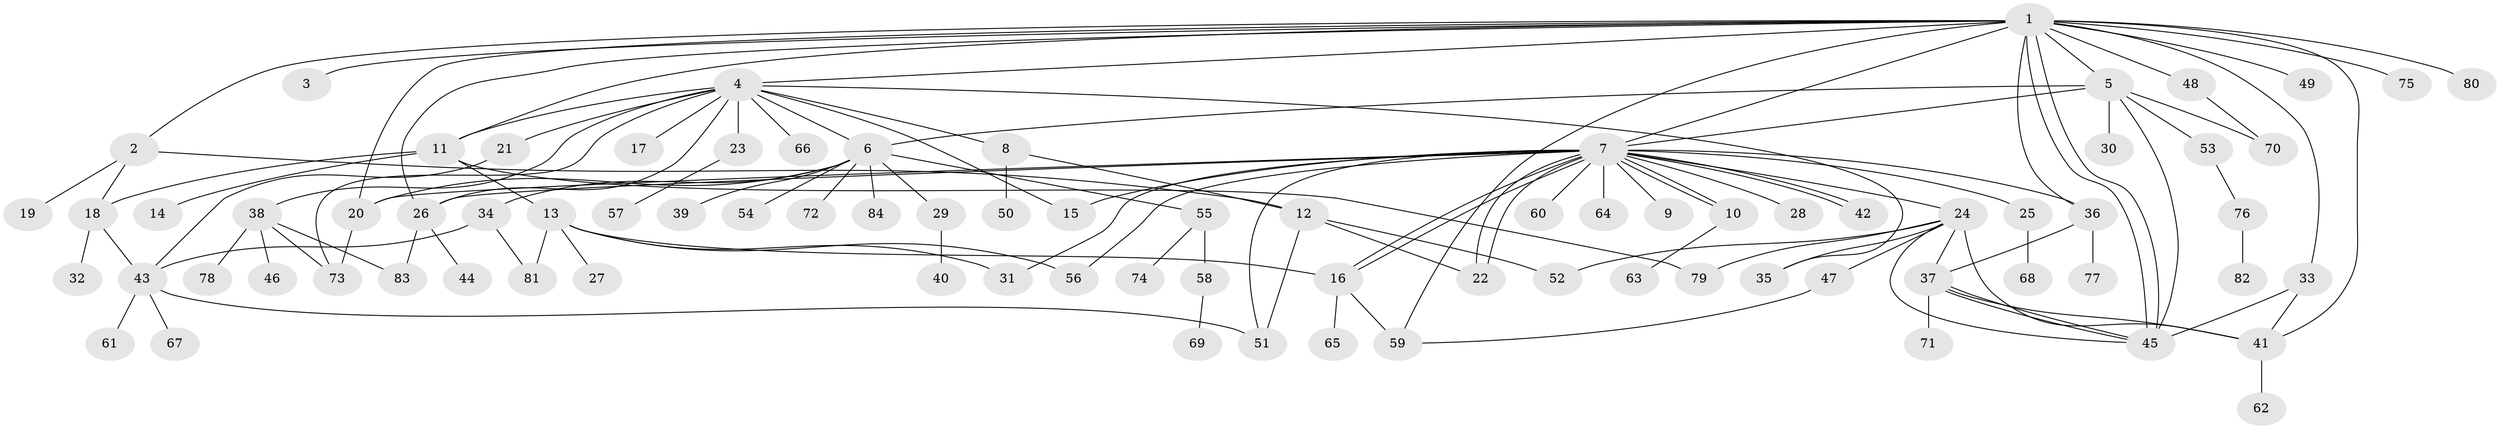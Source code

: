 // Generated by graph-tools (version 1.1) at 2025/01/03/09/25 03:01:47]
// undirected, 84 vertices, 126 edges
graph export_dot {
graph [start="1"]
  node [color=gray90,style=filled];
  1;
  2;
  3;
  4;
  5;
  6;
  7;
  8;
  9;
  10;
  11;
  12;
  13;
  14;
  15;
  16;
  17;
  18;
  19;
  20;
  21;
  22;
  23;
  24;
  25;
  26;
  27;
  28;
  29;
  30;
  31;
  32;
  33;
  34;
  35;
  36;
  37;
  38;
  39;
  40;
  41;
  42;
  43;
  44;
  45;
  46;
  47;
  48;
  49;
  50;
  51;
  52;
  53;
  54;
  55;
  56;
  57;
  58;
  59;
  60;
  61;
  62;
  63;
  64;
  65;
  66;
  67;
  68;
  69;
  70;
  71;
  72;
  73;
  74;
  75;
  76;
  77;
  78;
  79;
  80;
  81;
  82;
  83;
  84;
  1 -- 2;
  1 -- 3;
  1 -- 4;
  1 -- 5;
  1 -- 7;
  1 -- 11;
  1 -- 20;
  1 -- 26;
  1 -- 33;
  1 -- 36;
  1 -- 41;
  1 -- 45;
  1 -- 45;
  1 -- 48;
  1 -- 49;
  1 -- 59;
  1 -- 75;
  1 -- 80;
  2 -- 12;
  2 -- 18;
  2 -- 19;
  4 -- 6;
  4 -- 8;
  4 -- 11;
  4 -- 15;
  4 -- 17;
  4 -- 21;
  4 -- 23;
  4 -- 26;
  4 -- 35;
  4 -- 38;
  4 -- 66;
  4 -- 73;
  5 -- 6;
  5 -- 7;
  5 -- 30;
  5 -- 45;
  5 -- 53;
  5 -- 70;
  6 -- 20;
  6 -- 29;
  6 -- 34;
  6 -- 39;
  6 -- 54;
  6 -- 55;
  6 -- 72;
  6 -- 84;
  7 -- 9;
  7 -- 10;
  7 -- 10;
  7 -- 15;
  7 -- 16;
  7 -- 16;
  7 -- 20;
  7 -- 22;
  7 -- 22;
  7 -- 24;
  7 -- 25;
  7 -- 26;
  7 -- 28;
  7 -- 31;
  7 -- 36;
  7 -- 42;
  7 -- 42;
  7 -- 51;
  7 -- 56;
  7 -- 60;
  7 -- 64;
  8 -- 12;
  8 -- 50;
  10 -- 63;
  11 -- 13;
  11 -- 14;
  11 -- 18;
  11 -- 79;
  12 -- 22;
  12 -- 51;
  12 -- 52;
  13 -- 16;
  13 -- 27;
  13 -- 31;
  13 -- 56;
  13 -- 81;
  16 -- 59;
  16 -- 65;
  18 -- 32;
  18 -- 43;
  20 -- 73;
  21 -- 43;
  23 -- 57;
  24 -- 35;
  24 -- 37;
  24 -- 41;
  24 -- 45;
  24 -- 47;
  24 -- 52;
  24 -- 79;
  25 -- 68;
  26 -- 44;
  26 -- 83;
  29 -- 40;
  33 -- 41;
  33 -- 45;
  34 -- 43;
  34 -- 81;
  36 -- 37;
  36 -- 77;
  37 -- 41;
  37 -- 45;
  37 -- 45;
  37 -- 71;
  38 -- 46;
  38 -- 73;
  38 -- 78;
  38 -- 83;
  41 -- 62;
  43 -- 51;
  43 -- 61;
  43 -- 67;
  47 -- 59;
  48 -- 70;
  53 -- 76;
  55 -- 58;
  55 -- 74;
  58 -- 69;
  76 -- 82;
}
